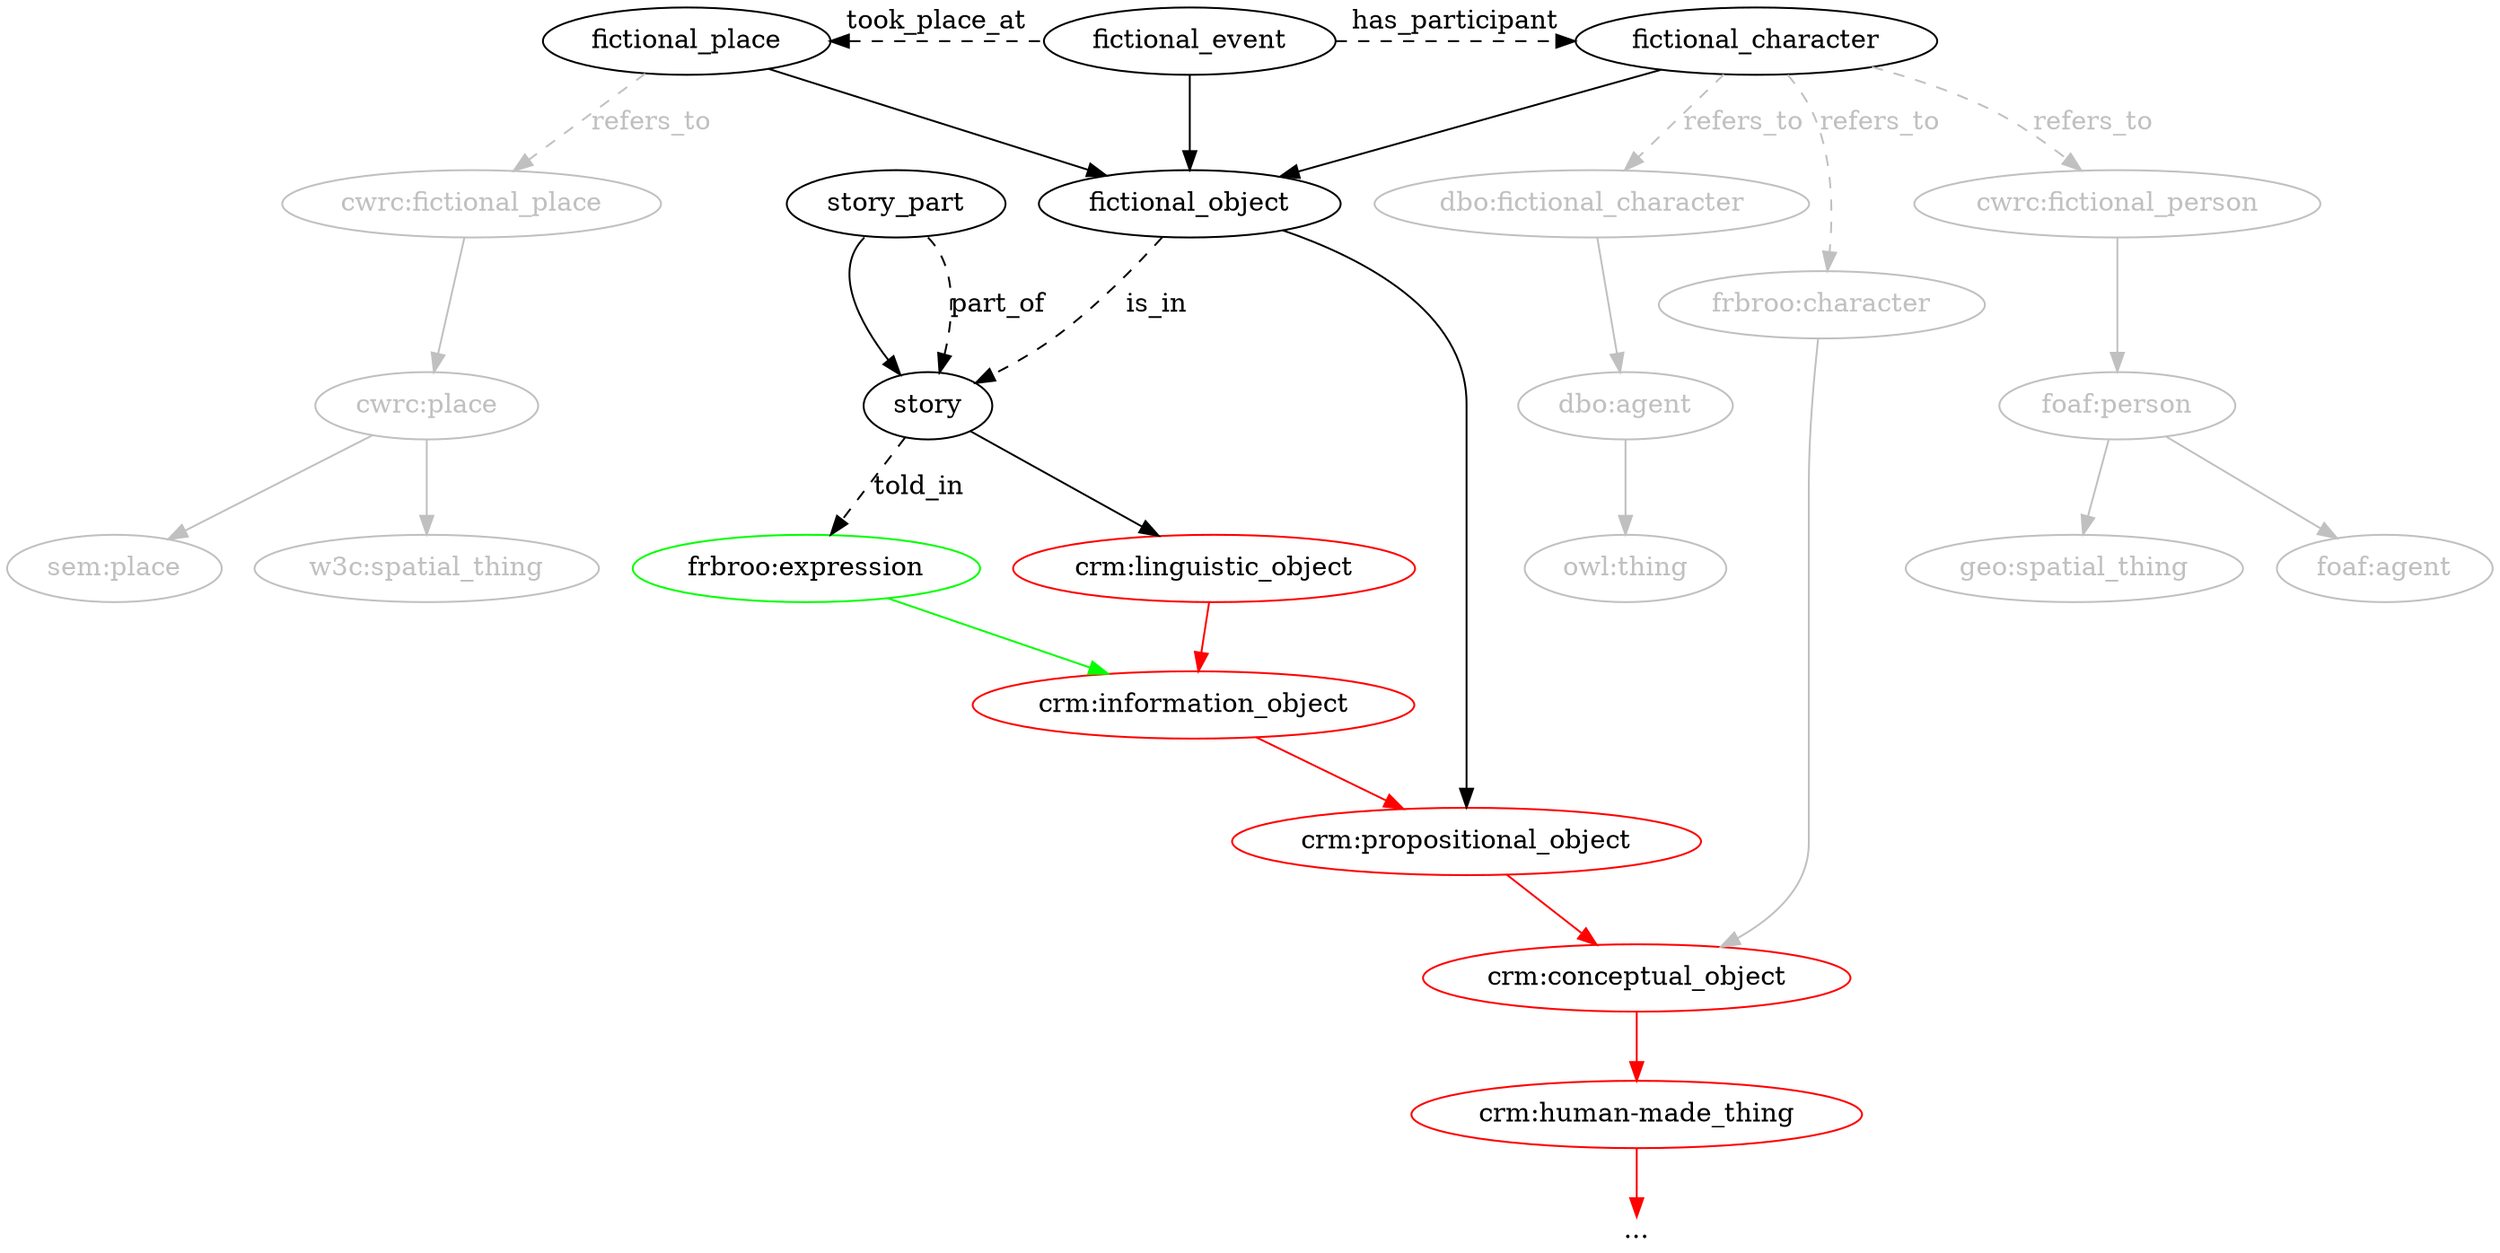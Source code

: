 digraph {

    {rank=same; fictional_place; fictional_event; fictional_character}

    // cidoc-crm classes
    _crm [label="..." color=red shape=plain]
    human_made_thing [label="crm:human-made_thing"  color=red]
    conceptual_object [label="crm:conceptual_object"  color=red]
    propositional_object [label="crm:propositional_object" color=red]
    information_object [label="crm:information_object"color=red]
    linguistic_object [label="crm:linguistic_object"color=red]

    // cidoc-crm -is_a-> cidoc-crm
    human_made_thing -> _crm [color=red]
    conceptual_object -> human_made_thing  [color=red]
    propositional_object -> conceptual_object [color=red]
    information_object -> propositional_object [color=red]
    linguistic_object -> information_object [color=red]

    // frbroo
    expression [label="frbroo:expression" color=green]
    expression -> information_object [color=green]
    frbroo_character [label="frbroo:character" color=grey fontcolor=grey]
    frbroo_character -> conceptual_object [color=grey]

    // emotel classes
    story
    story_part
    fictional_object
    fictional_character
    fictional_event
    fictional_place

    // emotel -is_a-> crm
    story -> linguistic_object
    fictional_object -> propositional_object

    // emotel property frbroo
    story_part:se -> story [style=dashed label="part_of"]
    story_part:sw -> story
    story -> expression [style=dashed label="told_in"]

    // emotel -is_a-> emotel
    fictional_event -> fictional_object
    fictional_character -> fictional_object
    fictional_place -> fictional_object

    // emotel property emotel
    fictional_place -> fictional_event [dir=back style=dashed label="took_place_at"]
    fictional_event -> fictional_character [style=dashed label="has_participant"]
    fictional_object -> story [style=dashed label="is_in"]

    // cwrc, foaf, geo, sem, w3, dbpedia, owl
    cwrc_fictional_person [label="cwrc:fictional_person" fontcolor=grey color=grey]
    cwrc_fictional_place [label="cwrc:fictional_place" fontcolor=grey color=grey]
    cwrc_place [label="cwrc:place" fontcolor=grey color=grey]
    foaf_person [label="foaf:person" fontcolor=grey color=grey]
    foaf_agent [label="foaf:agent" fontcolor=grey color=grey]
    geo_spatial_thing [label="geo:spatial_thing" color=grey fontcolor=grey]
    sem_place [label="sem:place" color=grey fontcolor=grey]
    w3_spatial_thing [label="w3c:spatial_thing" color=grey fontcolor=grey]
    dbo_fictional_character [label="dbo:fictional_character" color=grey fontcolor=grey]
    dbo_agent [label="dbo:agent" color=grey fontcolor=grey]
    dbo_fictional_character -> dbo_agent [color=grey]
    owl_thing [label="owl:thing" color=grey fontcolor=grey]

    cwrc_fictional_place -> cwrc_place [color=grey]
    cwrc_fictional_person -> foaf_person [color=grey]
    foaf_person -> foaf_agent [color=grey]
    foaf_person -> geo_spatial_thing  [color=grey]
    cwrc_place -> sem_place [color=grey]
    cwrc_place -> w3_spatial_thing [color=grey]
    dbo_agent -> owl_thing [color=grey]

    // emotel -refers_to-> dbpedai, cwrc
    fictional_character -> cwrc_fictional_person  [style=dashed color=grey label="refers_to" fontcolor=grey]
    fictional_character -> dbo_fictional_character [style=dashed color=grey label="refers_to" fontcolor=grey]
    fictional_character -> frbroo_character [style=dashed color=grey fontcolor=grey label="refers_to"]
    fictional_place -> cwrc_fictional_place [style=dashed color=grey fontcolor=grey label="refers_to"]

}
